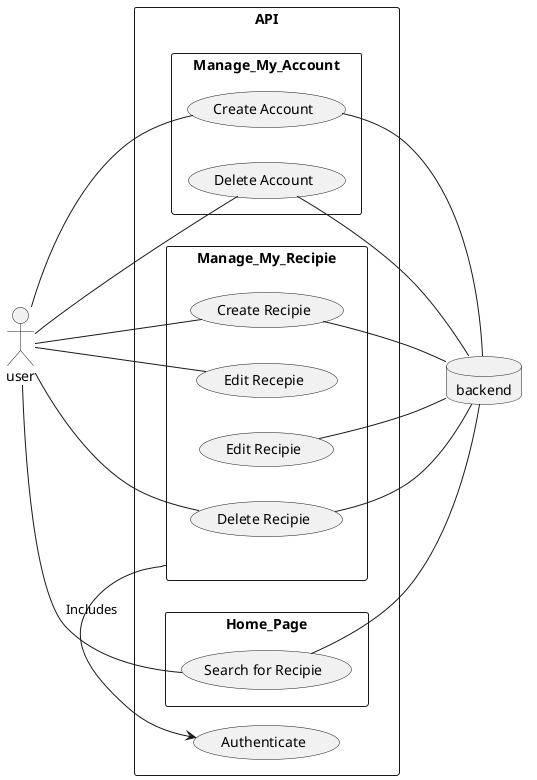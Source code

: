 @startuml Use Case

left to right direction

skinparam packageStyle rectangle

actor user
database backend



rectangle API{

    rectangle Manage_My_Account{
        user -- (Create Account)
        (Create Account) -- backend

        user -- (Delete Account)
        (Delete Account) -- backend
    }

    rectangle Manage_My_Recipie{
        user -- (Create Recipie)
        (Create Recipie) -- backend
        user -- (Edit Recepie)
        (Edit Recipie) -- backend
        user -- (Delete Recipie)
        (Delete Recipie) -- backend
    }

    Manage_My_Recipie -> (Authenticate) : Includes

    rectangle Home_Page{
        user -- (Search for Recipie)
        (Search for Recipie) -- backend
    }
}



@enduml